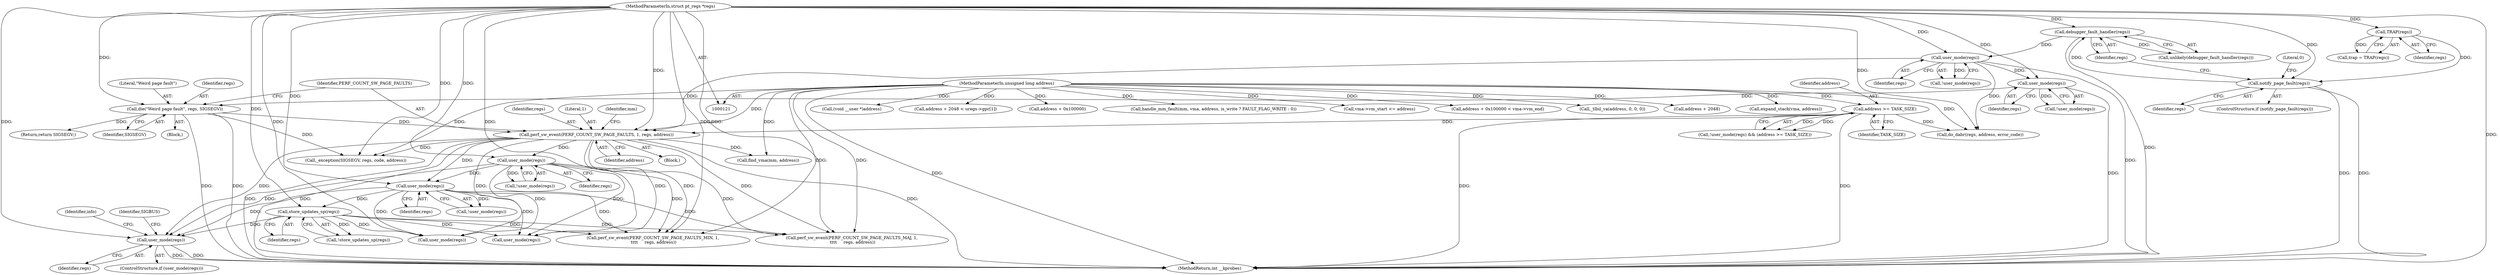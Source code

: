 digraph "0_linux_a8b0ca17b80e92faab46ee7179ba9e99ccb61233_20@pointer" {
"1000520" [label="(Call,user_mode(regs))"];
"1000232" [label="(Call,user_mode(regs))"];
"1000216" [label="(Call,perf_sw_event(PERF_COUNT_SW_PAGE_FAULTS, 1, regs, address))"];
"1000181" [label="(Call,user_mode(regs))"];
"1000174" [label="(Call,debugger_fault_handler(regs))"];
"1000168" [label="(Call,notify_page_fault(regs))"];
"1000146" [label="(Call,TRAP(regs))"];
"1000122" [label="(MethodParameterIn,struct pt_regs *regs)"];
"1000212" [label="(Call,die(\"Weird page fault\", regs, SIGSEGV))"];
"1000208" [label="(Call,user_mode(regs))"];
"1000183" [label="(Call,address >= TASK_SIZE)"];
"1000123" [label="(MethodParameterIn,unsigned long address)"];
"1000304" [label="(Call,user_mode(regs))"];
"1000307" [label="(Call,store_updates_sp(regs))"];
"1000458" [label="(Call,perf_sw_event(PERF_COUNT_SW_PAGE_FAULTS_MIN, 1,\n \t\t\t\t     regs, address))"];
"1000218" [label="(Literal,1)"];
"1000146" [label="(Call,TRAP(regs))"];
"1000232" [label="(Call,user_mode(regs))"];
"1000175" [label="(Identifier,regs)"];
"1000226" [label="(Identifier,mm)"];
"1000399" [label="(Call,handle_mm_fault(mm, vma, address, is_write ? FAULT_FLAG_WRITE : 0))"];
"1000217" [label="(Identifier,PERF_COUNT_SW_PAGE_FAULTS)"];
"1000181" [label="(Call,user_mode(regs))"];
"1000553" [label="(Identifier,SIGBUS)"];
"1000193" [label="(Call,do_dabr(regs, address, error_code))"];
"1000305" [label="(Identifier,regs)"];
"1000171" [label="(Literal,0)"];
"1000207" [label="(Call,!user_mode(regs))"];
"1000233" [label="(Identifier,regs)"];
"1000213" [label="(Literal,\"Weird page fault\")"];
"1000519" [label="(ControlStructure,if (user_mode(regs)))"];
"1000434" [label="(Call,perf_sw_event(PERF_COUNT_SW_PAGE_FAULTS_MAJ, 1,\n \t\t\t\t     regs, address))"];
"1000520" [label="(Call,user_mode(regs))"];
"1000255" [label="(Call,vma->vm_start <= address)"];
"1000173" [label="(Call,unlikely(debugger_fault_handler(regs)))"];
"1000270" [label="(Call,address + 0x100000 < vma->vm_end)"];
"1000328" [label="(Call,_tlbil_va(address, 0, 0, 0))"];
"1000123" [label="(MethodParameterIn,unsigned long address)"];
"1000122" [label="(MethodParameterIn,struct pt_regs *regs)"];
"1000294" [label="(Call,address + 2048)"];
"1000209" [label="(Identifier,regs)"];
"1000481" [label="(Call,_exception(SIGSEGV, regs, code, address))"];
"1000182" [label="(Identifier,regs)"];
"1000554" [label="(MethodReturn,int __kprobes)"];
"1000496" [label="(Return,return SIGSEGV;)"];
"1000311" [label="(Call,expand_stack(vma, address))"];
"1000542" [label="(Call,(void __user *)address)"];
"1000506" [label="(Call,user_mode(regs))"];
"1000212" [label="(Call,die(\"Weird page fault\", regs, SIGSEGV))"];
"1000144" [label="(Call,trap = TRAP(regs))"];
"1000174" [label="(Call,debugger_fault_handler(regs))"];
"1000167" [label="(ControlStructure,if (notify_page_fault(regs)))"];
"1000303" [label="(Call,!user_mode(regs))"];
"1000307" [label="(Call,store_updates_sp(regs))"];
"1000293" [label="(Call,address + 2048 < uregs->gpr[1])"];
"1000306" [label="(Call,!store_updates_sp(regs))"];
"1000304" [label="(Call,user_mode(regs))"];
"1000220" [label="(Identifier,address)"];
"1000521" [label="(Identifier,regs)"];
"1000231" [label="(Call,!user_mode(regs))"];
"1000147" [label="(Identifier,regs)"];
"1000478" [label="(Call,user_mode(regs))"];
"1000214" [label="(Identifier,regs)"];
"1000219" [label="(Identifier,regs)"];
"1000168" [label="(Call,notify_page_fault(regs))"];
"1000205" [label="(Block,)"];
"1000215" [label="(Identifier,SIGSEGV)"];
"1000247" [label="(Call,find_vma(mm, address))"];
"1000180" [label="(Call,!user_mode(regs))"];
"1000125" [label="(Block,)"];
"1000208" [label="(Call,user_mode(regs))"];
"1000179" [label="(Call,!user_mode(regs) && (address >= TASK_SIZE))"];
"1000271" [label="(Call,address + 0x100000)"];
"1000185" [label="(Identifier,TASK_SIZE)"];
"1000183" [label="(Call,address >= TASK_SIZE)"];
"1000169" [label="(Identifier,regs)"];
"1000308" [label="(Identifier,regs)"];
"1000184" [label="(Identifier,address)"];
"1000216" [label="(Call,perf_sw_event(PERF_COUNT_SW_PAGE_FAULTS, 1, regs, address))"];
"1000525" [label="(Identifier,info)"];
"1000520" -> "1000519"  [label="AST: "];
"1000520" -> "1000521"  [label="CFG: "];
"1000521" -> "1000520"  [label="AST: "];
"1000525" -> "1000520"  [label="CFG: "];
"1000553" -> "1000520"  [label="CFG: "];
"1000520" -> "1000554"  [label="DDG: "];
"1000520" -> "1000554"  [label="DDG: "];
"1000232" -> "1000520"  [label="DDG: "];
"1000216" -> "1000520"  [label="DDG: "];
"1000304" -> "1000520"  [label="DDG: "];
"1000307" -> "1000520"  [label="DDG: "];
"1000122" -> "1000520"  [label="DDG: "];
"1000232" -> "1000231"  [label="AST: "];
"1000232" -> "1000233"  [label="CFG: "];
"1000233" -> "1000232"  [label="AST: "];
"1000231" -> "1000232"  [label="CFG: "];
"1000232" -> "1000231"  [label="DDG: "];
"1000216" -> "1000232"  [label="DDG: "];
"1000122" -> "1000232"  [label="DDG: "];
"1000232" -> "1000304"  [label="DDG: "];
"1000232" -> "1000434"  [label="DDG: "];
"1000232" -> "1000458"  [label="DDG: "];
"1000232" -> "1000478"  [label="DDG: "];
"1000232" -> "1000506"  [label="DDG: "];
"1000216" -> "1000125"  [label="AST: "];
"1000216" -> "1000220"  [label="CFG: "];
"1000217" -> "1000216"  [label="AST: "];
"1000218" -> "1000216"  [label="AST: "];
"1000219" -> "1000216"  [label="AST: "];
"1000220" -> "1000216"  [label="AST: "];
"1000226" -> "1000216"  [label="CFG: "];
"1000216" -> "1000554"  [label="DDG: "];
"1000216" -> "1000554"  [label="DDG: "];
"1000216" -> "1000554"  [label="DDG: "];
"1000181" -> "1000216"  [label="DDG: "];
"1000212" -> "1000216"  [label="DDG: "];
"1000122" -> "1000216"  [label="DDG: "];
"1000183" -> "1000216"  [label="DDG: "];
"1000123" -> "1000216"  [label="DDG: "];
"1000216" -> "1000247"  [label="DDG: "];
"1000216" -> "1000304"  [label="DDG: "];
"1000216" -> "1000434"  [label="DDG: "];
"1000216" -> "1000458"  [label="DDG: "];
"1000216" -> "1000478"  [label="DDG: "];
"1000216" -> "1000481"  [label="DDG: "];
"1000216" -> "1000506"  [label="DDG: "];
"1000181" -> "1000180"  [label="AST: "];
"1000181" -> "1000182"  [label="CFG: "];
"1000182" -> "1000181"  [label="AST: "];
"1000180" -> "1000181"  [label="CFG: "];
"1000181" -> "1000554"  [label="DDG: "];
"1000181" -> "1000180"  [label="DDG: "];
"1000174" -> "1000181"  [label="DDG: "];
"1000122" -> "1000181"  [label="DDG: "];
"1000181" -> "1000193"  [label="DDG: "];
"1000181" -> "1000208"  [label="DDG: "];
"1000174" -> "1000173"  [label="AST: "];
"1000174" -> "1000175"  [label="CFG: "];
"1000175" -> "1000174"  [label="AST: "];
"1000173" -> "1000174"  [label="CFG: "];
"1000174" -> "1000554"  [label="DDG: "];
"1000174" -> "1000173"  [label="DDG: "];
"1000168" -> "1000174"  [label="DDG: "];
"1000122" -> "1000174"  [label="DDG: "];
"1000168" -> "1000167"  [label="AST: "];
"1000168" -> "1000169"  [label="CFG: "];
"1000169" -> "1000168"  [label="AST: "];
"1000171" -> "1000168"  [label="CFG: "];
"1000175" -> "1000168"  [label="CFG: "];
"1000168" -> "1000554"  [label="DDG: "];
"1000168" -> "1000554"  [label="DDG: "];
"1000146" -> "1000168"  [label="DDG: "];
"1000122" -> "1000168"  [label="DDG: "];
"1000146" -> "1000144"  [label="AST: "];
"1000146" -> "1000147"  [label="CFG: "];
"1000147" -> "1000146"  [label="AST: "];
"1000144" -> "1000146"  [label="CFG: "];
"1000146" -> "1000144"  [label="DDG: "];
"1000122" -> "1000146"  [label="DDG: "];
"1000122" -> "1000121"  [label="AST: "];
"1000122" -> "1000554"  [label="DDG: "];
"1000122" -> "1000193"  [label="DDG: "];
"1000122" -> "1000208"  [label="DDG: "];
"1000122" -> "1000212"  [label="DDG: "];
"1000122" -> "1000304"  [label="DDG: "];
"1000122" -> "1000307"  [label="DDG: "];
"1000122" -> "1000434"  [label="DDG: "];
"1000122" -> "1000458"  [label="DDG: "];
"1000122" -> "1000478"  [label="DDG: "];
"1000122" -> "1000481"  [label="DDG: "];
"1000122" -> "1000506"  [label="DDG: "];
"1000212" -> "1000205"  [label="AST: "];
"1000212" -> "1000215"  [label="CFG: "];
"1000213" -> "1000212"  [label="AST: "];
"1000214" -> "1000212"  [label="AST: "];
"1000215" -> "1000212"  [label="AST: "];
"1000217" -> "1000212"  [label="CFG: "];
"1000212" -> "1000554"  [label="DDG: "];
"1000212" -> "1000554"  [label="DDG: "];
"1000208" -> "1000212"  [label="DDG: "];
"1000212" -> "1000481"  [label="DDG: "];
"1000212" -> "1000496"  [label="DDG: "];
"1000208" -> "1000207"  [label="AST: "];
"1000208" -> "1000209"  [label="CFG: "];
"1000209" -> "1000208"  [label="AST: "];
"1000207" -> "1000208"  [label="CFG: "];
"1000208" -> "1000554"  [label="DDG: "];
"1000208" -> "1000207"  [label="DDG: "];
"1000183" -> "1000179"  [label="AST: "];
"1000183" -> "1000185"  [label="CFG: "];
"1000184" -> "1000183"  [label="AST: "];
"1000185" -> "1000183"  [label="AST: "];
"1000179" -> "1000183"  [label="CFG: "];
"1000183" -> "1000554"  [label="DDG: "];
"1000183" -> "1000554"  [label="DDG: "];
"1000183" -> "1000179"  [label="DDG: "];
"1000183" -> "1000179"  [label="DDG: "];
"1000123" -> "1000183"  [label="DDG: "];
"1000183" -> "1000193"  [label="DDG: "];
"1000123" -> "1000121"  [label="AST: "];
"1000123" -> "1000554"  [label="DDG: "];
"1000123" -> "1000193"  [label="DDG: "];
"1000123" -> "1000247"  [label="DDG: "];
"1000123" -> "1000255"  [label="DDG: "];
"1000123" -> "1000270"  [label="DDG: "];
"1000123" -> "1000271"  [label="DDG: "];
"1000123" -> "1000293"  [label="DDG: "];
"1000123" -> "1000294"  [label="DDG: "];
"1000123" -> "1000311"  [label="DDG: "];
"1000123" -> "1000328"  [label="DDG: "];
"1000123" -> "1000399"  [label="DDG: "];
"1000123" -> "1000434"  [label="DDG: "];
"1000123" -> "1000458"  [label="DDG: "];
"1000123" -> "1000481"  [label="DDG: "];
"1000123" -> "1000542"  [label="DDG: "];
"1000304" -> "1000303"  [label="AST: "];
"1000304" -> "1000305"  [label="CFG: "];
"1000305" -> "1000304"  [label="AST: "];
"1000303" -> "1000304"  [label="CFG: "];
"1000304" -> "1000303"  [label="DDG: "];
"1000304" -> "1000307"  [label="DDG: "];
"1000304" -> "1000434"  [label="DDG: "];
"1000304" -> "1000458"  [label="DDG: "];
"1000304" -> "1000478"  [label="DDG: "];
"1000304" -> "1000506"  [label="DDG: "];
"1000307" -> "1000306"  [label="AST: "];
"1000307" -> "1000308"  [label="CFG: "];
"1000308" -> "1000307"  [label="AST: "];
"1000306" -> "1000307"  [label="CFG: "];
"1000307" -> "1000306"  [label="DDG: "];
"1000307" -> "1000434"  [label="DDG: "];
"1000307" -> "1000458"  [label="DDG: "];
"1000307" -> "1000478"  [label="DDG: "];
"1000307" -> "1000506"  [label="DDG: "];
}
